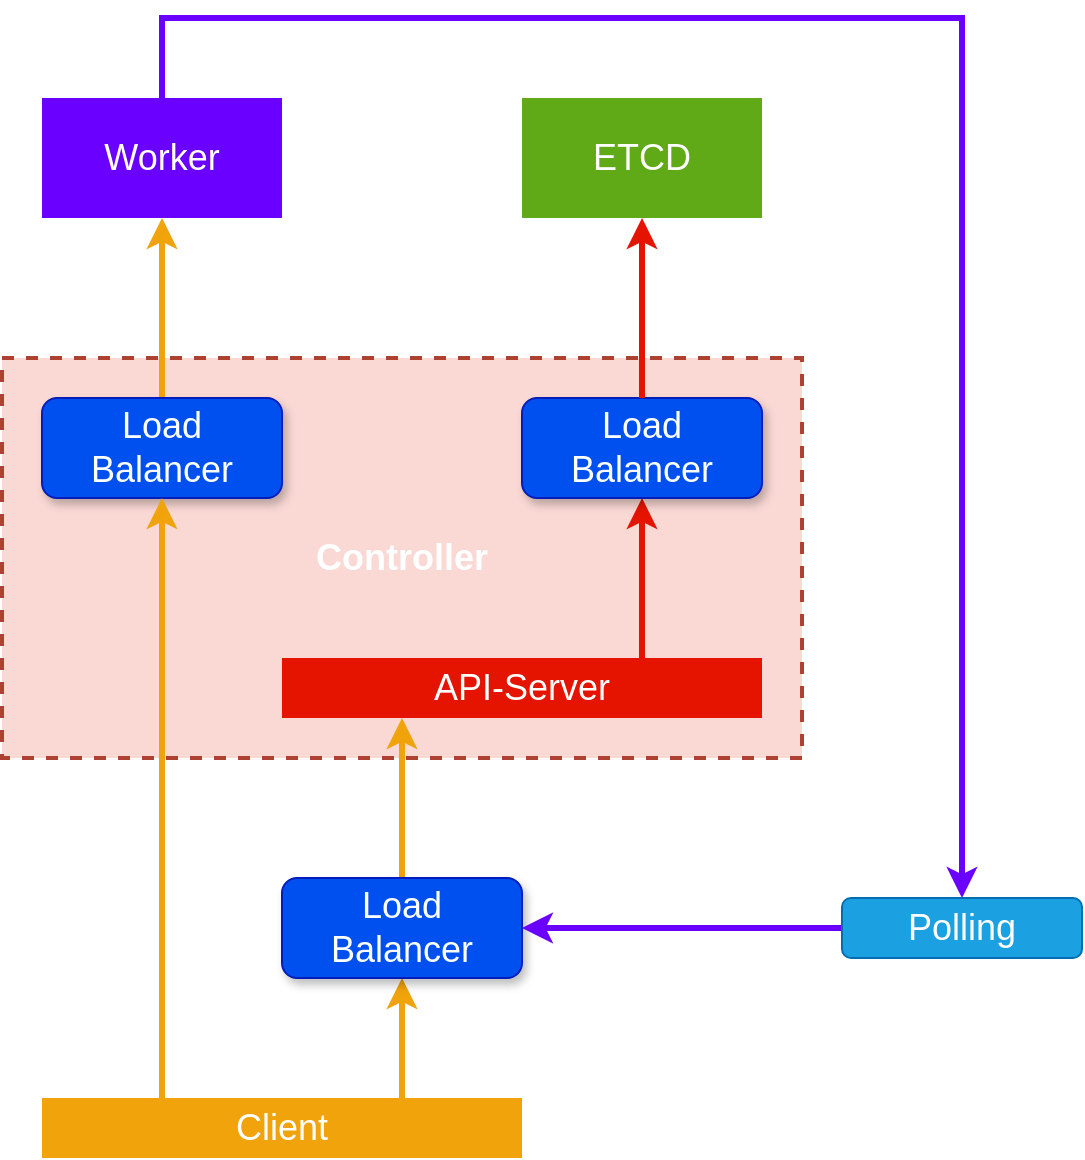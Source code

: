 <mxfile version="21.4.0" type="device">
  <diagram id="C5RBs43oDa-KdzZeNtuy" name="Page-1">
    <mxGraphModel dx="1206" dy="702" grid="1" gridSize="10" guides="1" tooltips="1" connect="1" arrows="1" fold="1" page="1" pageScale="1" pageWidth="827" pageHeight="1169" math="0" shadow="0">
      <root>
        <mxCell id="WIyWlLk6GJQsqaUBKTNV-0" />
        <mxCell id="WIyWlLk6GJQsqaUBKTNV-1" parent="WIyWlLk6GJQsqaUBKTNV-0" />
        <mxCell id="KZHoiBi9bxjTLL4KjkRE-18" value="" style="rounded=0;whiteSpace=wrap;html=1;dashed=1;strokeWidth=2;fillColor=#fad9d5;strokeColor=#ae4132;" parent="WIyWlLk6GJQsqaUBKTNV-1" vertex="1">
          <mxGeometry x="220" y="450" width="400" height="200" as="geometry" />
        </mxCell>
        <mxCell id="a1D5JyXYqdKVJsgyKpfg-0" style="edgeStyle=orthogonalEdgeStyle;rounded=0;orthogonalLoop=1;jettySize=auto;html=1;entryX=0.5;entryY=1;entryDx=0;entryDy=0;strokeColor=#f0a30a;strokeWidth=3;" parent="WIyWlLk6GJQsqaUBKTNV-1" source="KZHoiBi9bxjTLL4KjkRE-0" target="KZHoiBi9bxjTLL4KjkRE-8" edge="1">
          <mxGeometry relative="1" as="geometry">
            <Array as="points">
              <mxPoint x="420" y="810" />
              <mxPoint x="420" y="810" />
            </Array>
          </mxGeometry>
        </mxCell>
        <mxCell id="KZHoiBi9bxjTLL4KjkRE-0" value="&lt;font color=&quot;#ffffff&quot; style=&quot;font-size: 18px;&quot;&gt;Client&lt;/font&gt;" style="rounded=0;whiteSpace=wrap;html=1;strokeWidth=3;strokeColor=none;fillColor=#f0a30a;fontColor=#000000;labelBackgroundColor=none;" parent="WIyWlLk6GJQsqaUBKTNV-1" vertex="1">
          <mxGeometry x="240" y="820" width="240" height="30" as="geometry" />
        </mxCell>
        <mxCell id="FXwR8KTnnJj1yU0-3Iso-3" style="edgeStyle=orthogonalEdgeStyle;rounded=0;orthogonalLoop=1;jettySize=auto;html=1;entryX=0.5;entryY=1;entryDx=0;entryDy=0;strokeColor=#e51400;strokeWidth=3;" parent="WIyWlLk6GJQsqaUBKTNV-1" source="KZHoiBi9bxjTLL4KjkRE-1" target="FXwR8KTnnJj1yU0-3Iso-1" edge="1">
          <mxGeometry relative="1" as="geometry">
            <Array as="points">
              <mxPoint x="540" y="560" />
              <mxPoint x="540" y="560" />
            </Array>
          </mxGeometry>
        </mxCell>
        <mxCell id="KZHoiBi9bxjTLL4KjkRE-1" value="&lt;font style=&quot;font-size: 18px;&quot;&gt;API-Server&lt;/font&gt;" style="rounded=0;whiteSpace=wrap;html=1;strokeWidth=3;fillColor=#e51400;fontColor=#ffffff;strokeColor=none;" parent="WIyWlLk6GJQsqaUBKTNV-1" vertex="1">
          <mxGeometry x="360" y="600" width="240" height="30" as="geometry" />
        </mxCell>
        <mxCell id="KZHoiBi9bxjTLL4KjkRE-2" value="&lt;font style=&quot;font-size: 18px;&quot;&gt;ETCD&lt;/font&gt;" style="rounded=0;whiteSpace=wrap;html=1;strokeWidth=3;fillColor=#60a917;fontColor=#ffffff;strokeColor=none;" parent="WIyWlLk6GJQsqaUBKTNV-1" vertex="1">
          <mxGeometry x="480" y="320" width="120" height="60" as="geometry" />
        </mxCell>
        <mxCell id="a1D5JyXYqdKVJsgyKpfg-9" style="edgeStyle=orthogonalEdgeStyle;rounded=0;orthogonalLoop=1;jettySize=auto;html=1;entryX=0.5;entryY=0;entryDx=0;entryDy=0;strokeColor=#6a00ff;strokeWidth=3;" parent="WIyWlLk6GJQsqaUBKTNV-1" source="KZHoiBi9bxjTLL4KjkRE-3" target="KZHoiBi9bxjTLL4KjkRE-13" edge="1">
          <mxGeometry relative="1" as="geometry">
            <mxPoint x="320" y="230" as="targetPoint" />
            <Array as="points">
              <mxPoint x="300" y="280" />
              <mxPoint x="700" y="280" />
            </Array>
          </mxGeometry>
        </mxCell>
        <mxCell id="KZHoiBi9bxjTLL4KjkRE-3" value="&lt;font style=&quot;font-size: 18px;&quot;&gt;Worker&lt;/font&gt;" style="rounded=0;whiteSpace=wrap;html=1;strokeWidth=3;fillColor=#6a00ff;fontColor=#ffffff;strokeColor=none;" parent="WIyWlLk6GJQsqaUBKTNV-1" vertex="1">
          <mxGeometry x="240" y="320" width="120" height="60" as="geometry" />
        </mxCell>
        <mxCell id="a1D5JyXYqdKVJsgyKpfg-6" style="edgeStyle=orthogonalEdgeStyle;rounded=0;orthogonalLoop=1;jettySize=auto;html=1;entryX=0.5;entryY=1;entryDx=0;entryDy=0;strokeColor=#f0a30a;strokeWidth=3;" parent="WIyWlLk6GJQsqaUBKTNV-1" source="KZHoiBi9bxjTLL4KjkRE-5" target="KZHoiBi9bxjTLL4KjkRE-3" edge="1">
          <mxGeometry relative="1" as="geometry">
            <Array as="points">
              <mxPoint x="300" y="440" />
              <mxPoint x="300" y="440" />
            </Array>
          </mxGeometry>
        </mxCell>
        <mxCell id="KZHoiBi9bxjTLL4KjkRE-5" value="&lt;font style=&quot;font-size: 18px;&quot;&gt;Load&lt;br&gt;Balancer&lt;/font&gt;" style="rounded=1;whiteSpace=wrap;html=1;fillColor=#0050ef;fontColor=#ffffff;strokeColor=#001DBC;shadow=1;" parent="WIyWlLk6GJQsqaUBKTNV-1" vertex="1">
          <mxGeometry x="240" y="470" width="120" height="50" as="geometry" />
        </mxCell>
        <mxCell id="a1D5JyXYqdKVJsgyKpfg-1" value="" style="edgeStyle=orthogonalEdgeStyle;rounded=0;orthogonalLoop=1;jettySize=auto;html=1;entryX=0.25;entryY=1;entryDx=0;entryDy=0;strokeColor=#f0a30a;strokeWidth=3;" parent="WIyWlLk6GJQsqaUBKTNV-1" source="KZHoiBi9bxjTLL4KjkRE-8" target="KZHoiBi9bxjTLL4KjkRE-1" edge="1">
          <mxGeometry relative="1" as="geometry">
            <mxPoint x="440" y="660" as="targetPoint" />
          </mxGeometry>
        </mxCell>
        <mxCell id="KZHoiBi9bxjTLL4KjkRE-8" value="&lt;font style=&quot;font-size: 18px;&quot;&gt;Load&lt;br&gt;Balancer&lt;/font&gt;" style="rounded=1;whiteSpace=wrap;html=1;fillColor=#0050ef;fontColor=#ffffff;strokeColor=#001DBC;shadow=1;" parent="WIyWlLk6GJQsqaUBKTNV-1" vertex="1">
          <mxGeometry x="360" y="710" width="120" height="50" as="geometry" />
        </mxCell>
        <mxCell id="idu0Sjzik6azphSrO8bc-0" value="" style="edgeStyle=orthogonalEdgeStyle;rounded=0;orthogonalLoop=1;jettySize=auto;html=1;strokeColor=#6a00ff;strokeWidth=3;entryX=1;entryY=0.5;entryDx=0;entryDy=0;exitX=0;exitY=0.5;exitDx=0;exitDy=0;" parent="WIyWlLk6GJQsqaUBKTNV-1" source="KZHoiBi9bxjTLL4KjkRE-13" target="KZHoiBi9bxjTLL4KjkRE-8" edge="1">
          <mxGeometry relative="1" as="geometry">
            <mxPoint x="660" y="735" as="sourcePoint" />
          </mxGeometry>
        </mxCell>
        <mxCell id="KZHoiBi9bxjTLL4KjkRE-13" value="&lt;font style=&quot;font-size: 18px;&quot;&gt;Polling&lt;/font&gt;" style="rounded=1;whiteSpace=wrap;html=1;fillColor=#1ba1e2;fontColor=#ffffff;strokeColor=#006EAF;align=center;glass=0;shadow=0;" parent="WIyWlLk6GJQsqaUBKTNV-1" vertex="1">
          <mxGeometry x="640" y="720" width="120" height="30" as="geometry" />
        </mxCell>
        <mxCell id="xpS-KBFIXC9AamnDAr9m-0" value="&lt;font color=&quot;#ffffff&quot; style=&quot;font-size: 18px;&quot;&gt;&lt;b&gt;Controller&lt;/b&gt;&lt;/font&gt;" style="text;html=1;strokeColor=none;fillColor=none;align=center;verticalAlign=middle;whiteSpace=wrap;rounded=0;" parent="WIyWlLk6GJQsqaUBKTNV-1" vertex="1">
          <mxGeometry x="370" y="535" width="100" height="30" as="geometry" />
        </mxCell>
        <mxCell id="FXwR8KTnnJj1yU0-3Iso-0" style="edgeStyle=orthogonalEdgeStyle;rounded=0;orthogonalLoop=1;jettySize=auto;html=1;entryX=0.5;entryY=1;entryDx=0;entryDy=0;strokeColor=#f0a30a;strokeWidth=3;exitX=0.25;exitY=0;exitDx=0;exitDy=0;" parent="WIyWlLk6GJQsqaUBKTNV-1" source="KZHoiBi9bxjTLL4KjkRE-0" target="KZHoiBi9bxjTLL4KjkRE-5" edge="1">
          <mxGeometry relative="1" as="geometry">
            <Array as="points" />
            <mxPoint x="310" y="480" as="sourcePoint" />
            <mxPoint x="310" y="390" as="targetPoint" />
          </mxGeometry>
        </mxCell>
        <mxCell id="FXwR8KTnnJj1yU0-3Iso-1" value="&lt;font style=&quot;font-size: 18px;&quot;&gt;Load&lt;br&gt;Balancer&lt;/font&gt;" style="rounded=1;whiteSpace=wrap;html=1;fillColor=#0050ef;fontColor=#ffffff;strokeColor=#001DBC;shadow=1;" parent="WIyWlLk6GJQsqaUBKTNV-1" vertex="1">
          <mxGeometry x="480" y="470" width="120" height="50" as="geometry" />
        </mxCell>
        <mxCell id="FXwR8KTnnJj1yU0-3Iso-5" style="edgeStyle=orthogonalEdgeStyle;rounded=0;orthogonalLoop=1;jettySize=auto;html=1;entryX=0.5;entryY=1;entryDx=0;entryDy=0;strokeColor=#e51400;strokeWidth=3;exitX=0.5;exitY=0;exitDx=0;exitDy=0;" parent="WIyWlLk6GJQsqaUBKTNV-1" source="FXwR8KTnnJj1yU0-3Iso-1" target="KZHoiBi9bxjTLL4KjkRE-2" edge="1">
          <mxGeometry relative="1" as="geometry">
            <mxPoint x="550" y="610" as="sourcePoint" />
            <mxPoint x="550" y="530" as="targetPoint" />
            <Array as="points">
              <mxPoint x="540" y="430" />
              <mxPoint x="540" y="430" />
            </Array>
          </mxGeometry>
        </mxCell>
      </root>
    </mxGraphModel>
  </diagram>
</mxfile>
